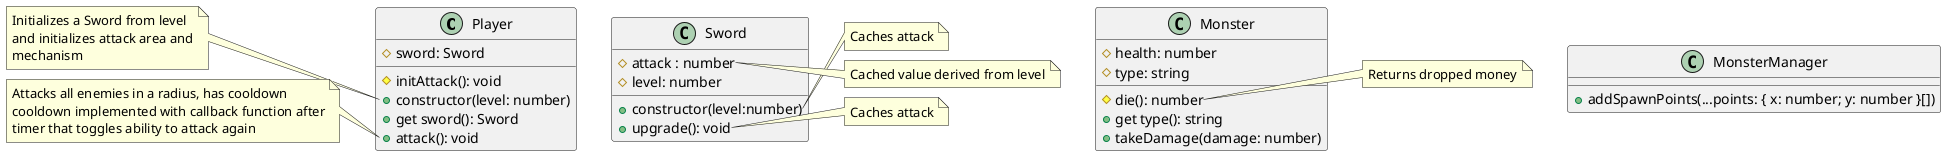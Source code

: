 @startuml Version 0.2.0

class Player {
    # sword: Sword
    # initAttack(): void
    + constructor(level: number) 
    + get sword(): Sword
    + attack(): void
}

note left of Player::constructor
    Initializes a Sword from level
    and initializes attack area and
    mechanism
end note

note left of Player::attack
    Attacks all enemies in a radius, has cooldown
    cooldown implemented with callback function after
    timer that toggles ability to attack again
end note

class Sword {
    # attack : number
    # level: number
    + constructor(level:number)
    + upgrade(): void
}

note right of Sword::constructor
    Caches attack
end note

note right of Sword::attack
    Cached value derived from level
end note

note right of Sword::upgrade
    Caches attack
end note

class Monster {
    # health: number
    # type: string
    # die(): number
    + get type(): string
    + takeDamage(damage: number)
}

note right of Monster::die
    Returns dropped money
end note

class MonsterManager {
    + addSpawnPoints(...points: { x: number; y: number }[])
}

@enduml




- Monster sprites spawn at fixed spots on the terrain
- Attack system
    - Player has sword
        - sword has attack attribute that depends on its level
    - Monsters have health
    - Player can hit configurable key to attack, default Left Click
        - Cooldown until possibility to attack again
        - Attack area is circle around the player
        - If monster is in attack area when player attacks it takes damage equal to the attack of the player
            - When monster health goes to zero it disappears
